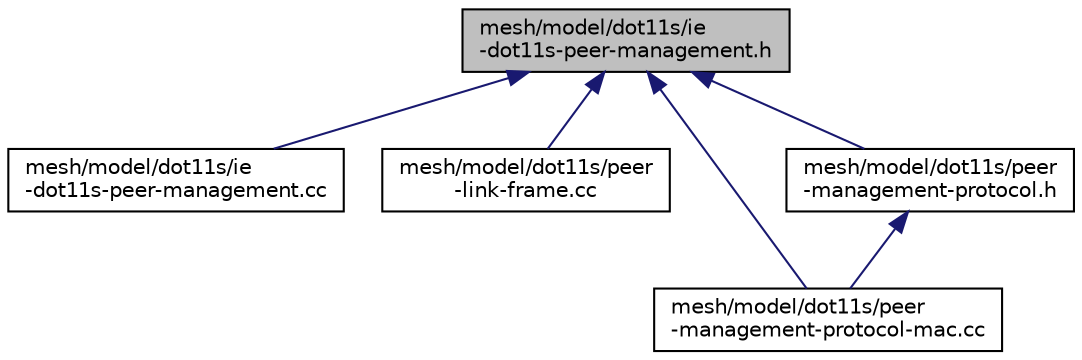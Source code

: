 digraph "mesh/model/dot11s/ie-dot11s-peer-management.h"
{
  edge [fontname="Helvetica",fontsize="10",labelfontname="Helvetica",labelfontsize="10"];
  node [fontname="Helvetica",fontsize="10",shape=record];
  Node1 [label="mesh/model/dot11s/ie\l-dot11s-peer-management.h",height=0.2,width=0.4,color="black", fillcolor="grey75", style="filled", fontcolor="black"];
  Node1 -> Node2 [dir="back",color="midnightblue",fontsize="10",style="solid"];
  Node2 [label="mesh/model/dot11s/ie\l-dot11s-peer-management.cc",height=0.2,width=0.4,color="black", fillcolor="white", style="filled",URL="$d4/d56/ie-dot11s-peer-management_8cc.html"];
  Node1 -> Node3 [dir="back",color="midnightblue",fontsize="10",style="solid"];
  Node3 [label="mesh/model/dot11s/peer\l-link-frame.cc",height=0.2,width=0.4,color="black", fillcolor="white", style="filled",URL="$df/d12/peer-link-frame_8cc.html"];
  Node1 -> Node4 [dir="back",color="midnightblue",fontsize="10",style="solid"];
  Node4 [label="mesh/model/dot11s/peer\l-management-protocol-mac.cc",height=0.2,width=0.4,color="black", fillcolor="white", style="filled",URL="$db/d22/peer-management-protocol-mac_8cc.html"];
  Node1 -> Node5 [dir="back",color="midnightblue",fontsize="10",style="solid"];
  Node5 [label="mesh/model/dot11s/peer\l-management-protocol.h",height=0.2,width=0.4,color="black", fillcolor="white", style="filled",URL="$d5/d8f/peer-management-protocol_8h.html"];
  Node5 -> Node4 [dir="back",color="midnightblue",fontsize="10",style="solid"];
}
